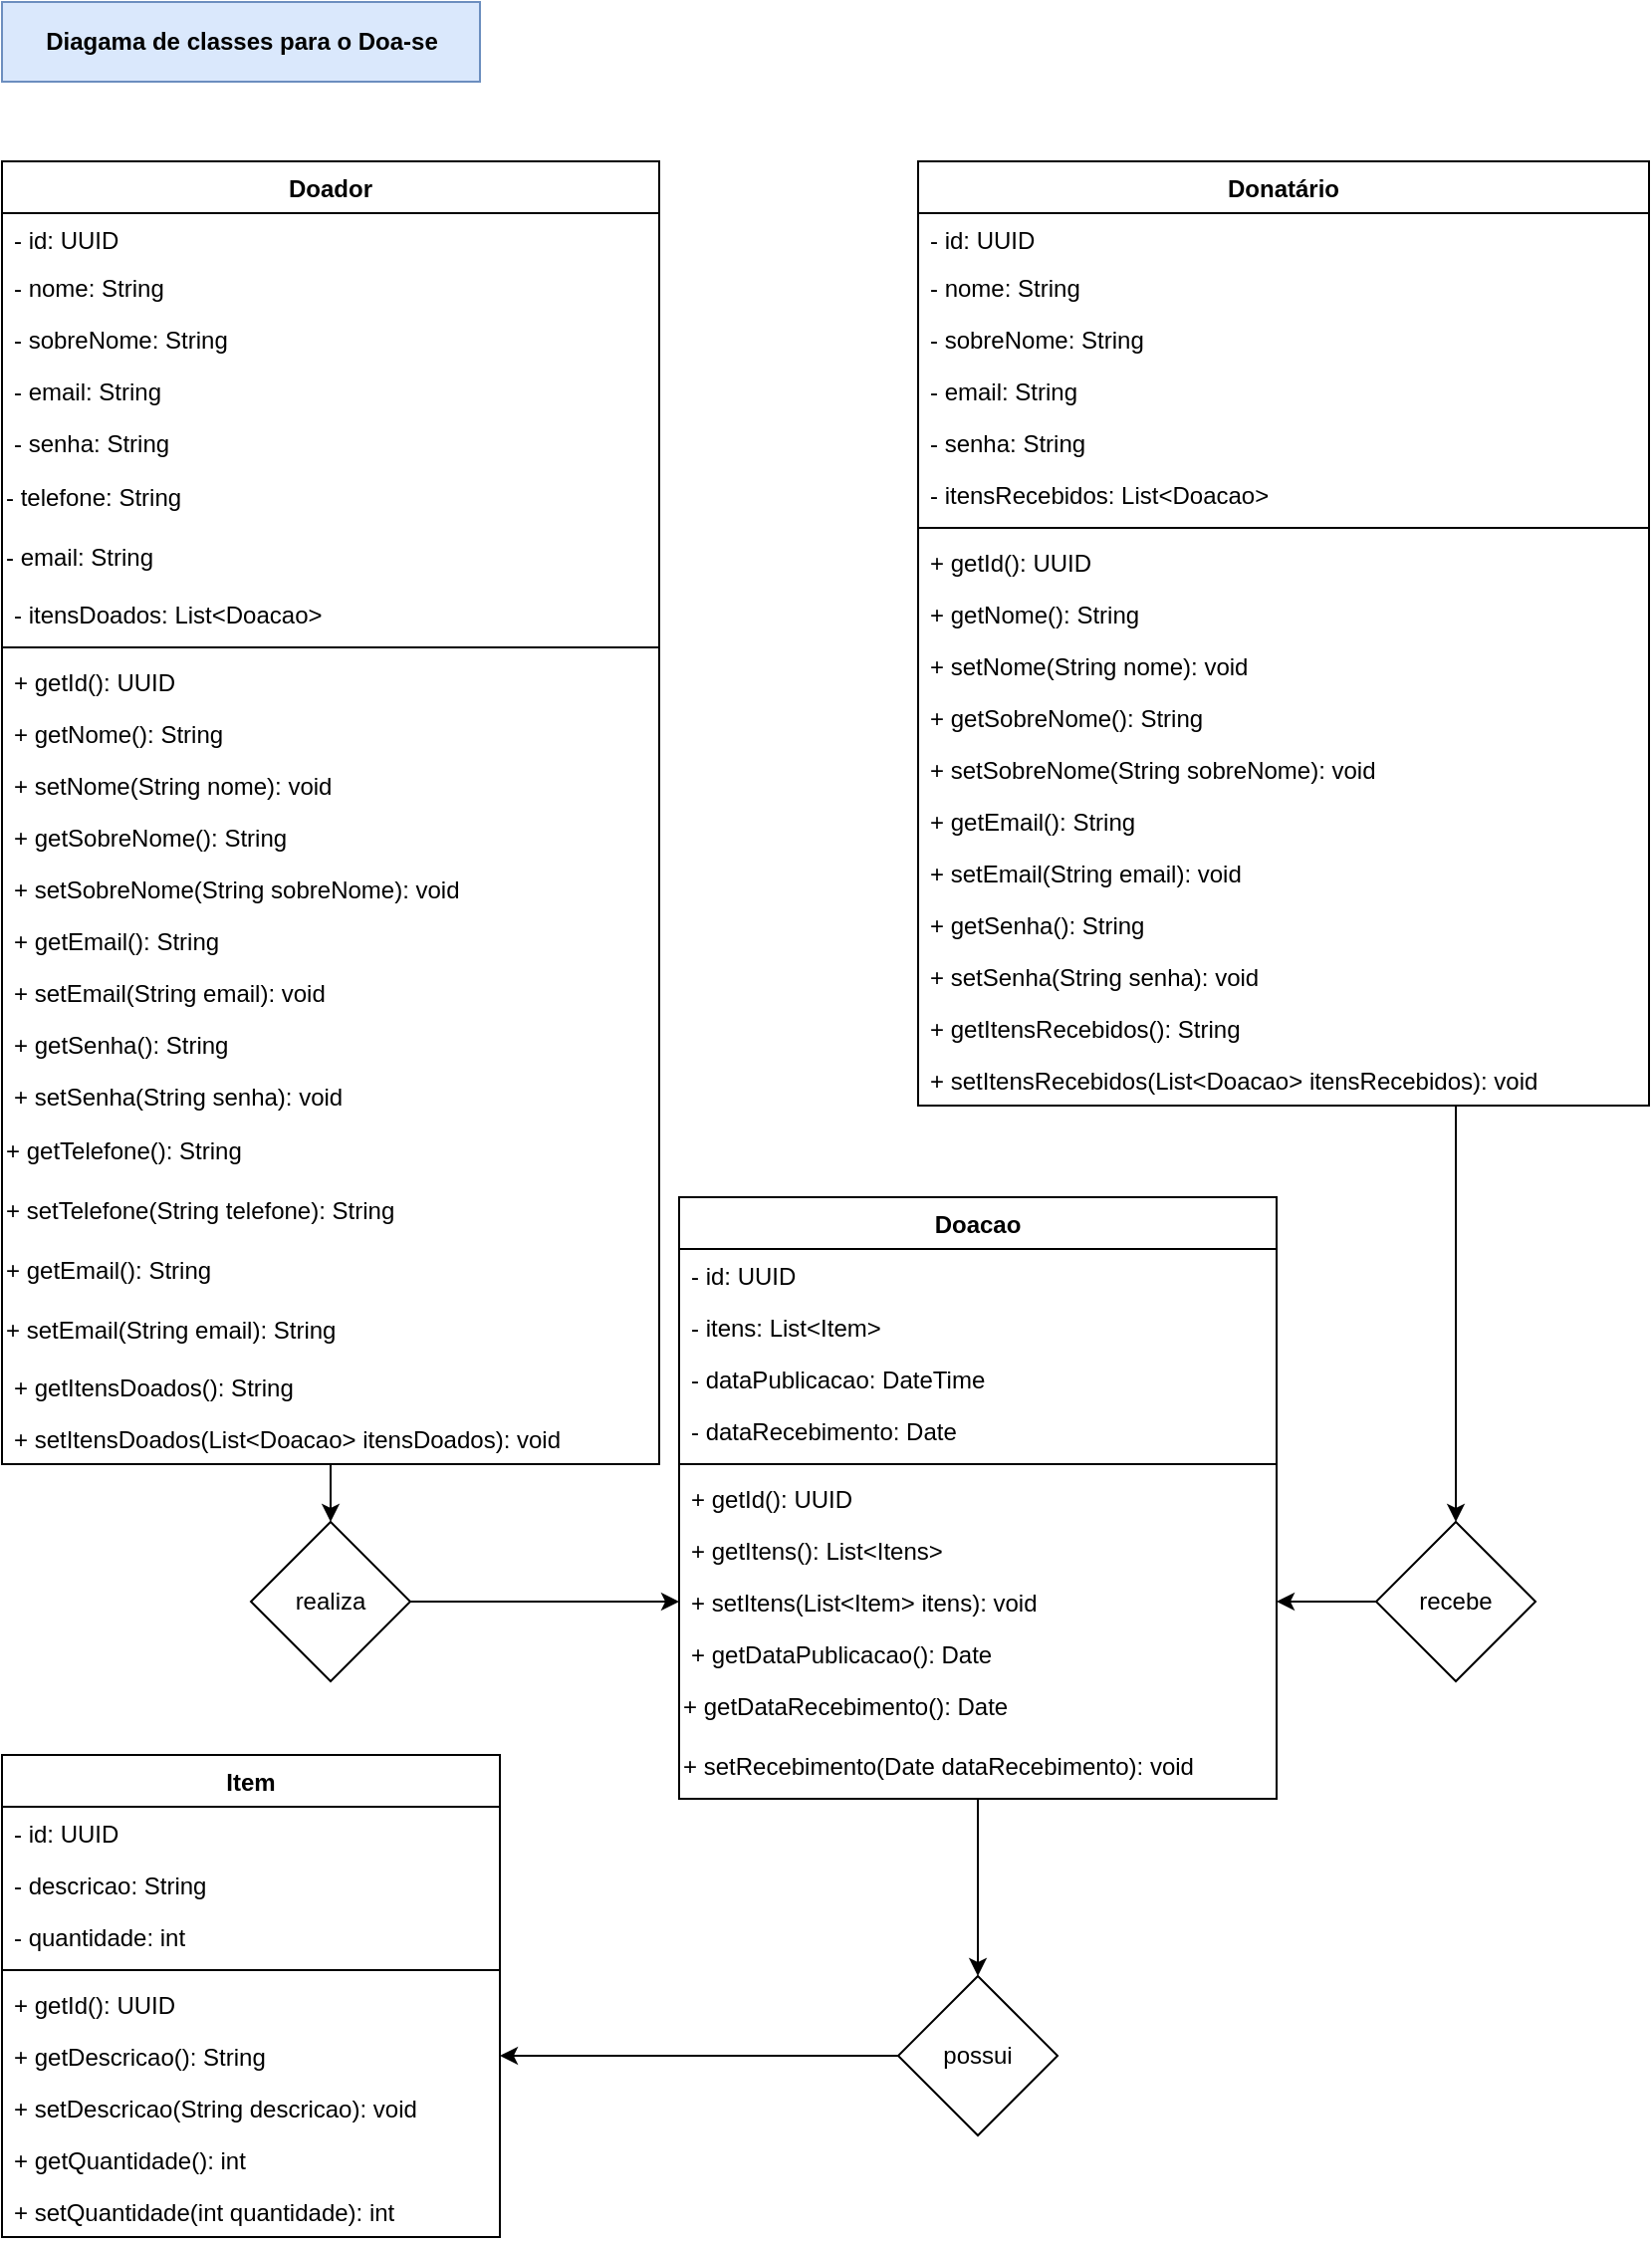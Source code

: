 <mxfile version="18.0.5" type="device"><diagram id="fzCI_hyJMyDTxW4y9vL-" name="Page-1"><mxGraphModel dx="1422" dy="757" grid="1" gridSize="10" guides="1" tooltips="1" connect="1" arrows="1" fold="1" page="1" pageScale="1" pageWidth="827" pageHeight="1169" math="0" shadow="0"><root><mxCell id="0"/><mxCell id="1" parent="0"/><mxCell id="xfkqYVkovtJK-kkcOd9Y-1" value="Diagama de classes para o Doa-se" style="html=1;fillColor=#dae8fc;strokeColor=#6c8ebf;fontStyle=1" vertex="1" parent="1"><mxGeometry width="240" height="40" as="geometry"/></mxCell><mxCell id="xfkqYVkovtJK-kkcOd9Y-90" style="edgeStyle=orthogonalEdgeStyle;rounded=0;orthogonalLoop=1;jettySize=auto;html=1;" edge="1" parent="1" source="xfkqYVkovtJK-kkcOd9Y-2" target="xfkqYVkovtJK-kkcOd9Y-89"><mxGeometry relative="1" as="geometry"/></mxCell><mxCell id="xfkqYVkovtJK-kkcOd9Y-2" value="Doador" style="swimlane;fontStyle=1;align=center;verticalAlign=top;childLayout=stackLayout;horizontal=1;startSize=26;horizontalStack=0;resizeParent=1;resizeParentMax=0;resizeLast=0;collapsible=1;marginBottom=0;" vertex="1" parent="1"><mxGeometry y="80" width="330" height="654" as="geometry"/></mxCell><mxCell id="xfkqYVkovtJK-kkcOd9Y-7" value="- id: UUID" style="text;strokeColor=none;fillColor=none;align=left;verticalAlign=top;spacingLeft=4;spacingRight=4;overflow=hidden;rotatable=0;points=[[0,0.5],[1,0.5]];portConstraint=eastwest;" vertex="1" parent="xfkqYVkovtJK-kkcOd9Y-2"><mxGeometry y="26" width="330" height="24" as="geometry"/></mxCell><mxCell id="xfkqYVkovtJK-kkcOd9Y-3" value="- nome: String" style="text;strokeColor=none;fillColor=none;align=left;verticalAlign=top;spacingLeft=4;spacingRight=4;overflow=hidden;rotatable=0;points=[[0,0.5],[1,0.5]];portConstraint=eastwest;" vertex="1" parent="xfkqYVkovtJK-kkcOd9Y-2"><mxGeometry y="50" width="330" height="26" as="geometry"/></mxCell><mxCell id="xfkqYVkovtJK-kkcOd9Y-6" value="- sobreNome: String" style="text;strokeColor=none;fillColor=none;align=left;verticalAlign=top;spacingLeft=4;spacingRight=4;overflow=hidden;rotatable=0;points=[[0,0.5],[1,0.5]];portConstraint=eastwest;" vertex="1" parent="xfkqYVkovtJK-kkcOd9Y-2"><mxGeometry y="76" width="330" height="26" as="geometry"/></mxCell><mxCell id="xfkqYVkovtJK-kkcOd9Y-8" value="- email: String" style="text;strokeColor=none;fillColor=none;align=left;verticalAlign=top;spacingLeft=4;spacingRight=4;overflow=hidden;rotatable=0;points=[[0,0.5],[1,0.5]];portConstraint=eastwest;" vertex="1" parent="xfkqYVkovtJK-kkcOd9Y-2"><mxGeometry y="102" width="330" height="26" as="geometry"/></mxCell><mxCell id="xfkqYVkovtJK-kkcOd9Y-9" value="- senha: String" style="text;strokeColor=none;fillColor=none;align=left;verticalAlign=top;spacingLeft=4;spacingRight=4;overflow=hidden;rotatable=0;points=[[0,0.5],[1,0.5]];portConstraint=eastwest;" vertex="1" parent="xfkqYVkovtJK-kkcOd9Y-2"><mxGeometry y="128" width="330" height="26" as="geometry"/></mxCell><mxCell id="xfkqYVkovtJK-kkcOd9Y-98" value="&lt;div align=&quot;left&quot;&gt;- telefone: String&lt;/div&gt;" style="text;html=1;strokeColor=none;fillColor=none;align=left;verticalAlign=middle;whiteSpace=wrap;rounded=0;" vertex="1" parent="xfkqYVkovtJK-kkcOd9Y-2"><mxGeometry y="154" width="330" height="30" as="geometry"/></mxCell><mxCell id="xfkqYVkovtJK-kkcOd9Y-101" value="&lt;div&gt;- email: String&lt;br&gt;&lt;/div&gt;" style="text;html=1;strokeColor=none;fillColor=none;align=left;verticalAlign=middle;whiteSpace=wrap;rounded=0;" vertex="1" parent="xfkqYVkovtJK-kkcOd9Y-2"><mxGeometry y="184" width="330" height="30" as="geometry"/></mxCell><mxCell id="xfkqYVkovtJK-kkcOd9Y-10" value="- itensDoados: List&lt;Doacao&gt;" style="text;strokeColor=none;fillColor=none;align=left;verticalAlign=top;spacingLeft=4;spacingRight=4;overflow=hidden;rotatable=0;points=[[0,0.5],[1,0.5]];portConstraint=eastwest;" vertex="1" parent="xfkqYVkovtJK-kkcOd9Y-2"><mxGeometry y="214" width="330" height="26" as="geometry"/></mxCell><mxCell id="xfkqYVkovtJK-kkcOd9Y-4" value="" style="line;strokeWidth=1;fillColor=none;align=left;verticalAlign=middle;spacingTop=-1;spacingLeft=3;spacingRight=3;rotatable=0;labelPosition=right;points=[];portConstraint=eastwest;" vertex="1" parent="xfkqYVkovtJK-kkcOd9Y-2"><mxGeometry y="240" width="330" height="8" as="geometry"/></mxCell><mxCell id="xfkqYVkovtJK-kkcOd9Y-5" value="+ getId(): UUID" style="text;strokeColor=none;fillColor=none;align=left;verticalAlign=top;spacingLeft=4;spacingRight=4;overflow=hidden;rotatable=0;points=[[0,0.5],[1,0.5]];portConstraint=eastwest;" vertex="1" parent="xfkqYVkovtJK-kkcOd9Y-2"><mxGeometry y="248" width="330" height="26" as="geometry"/></mxCell><mxCell id="xfkqYVkovtJK-kkcOd9Y-11" value="+ getNome(): String" style="text;strokeColor=none;fillColor=none;align=left;verticalAlign=top;spacingLeft=4;spacingRight=4;overflow=hidden;rotatable=0;points=[[0,0.5],[1,0.5]];portConstraint=eastwest;" vertex="1" parent="xfkqYVkovtJK-kkcOd9Y-2"><mxGeometry y="274" width="330" height="26" as="geometry"/></mxCell><mxCell id="xfkqYVkovtJK-kkcOd9Y-12" value="+ setNome(String nome): void" style="text;strokeColor=none;fillColor=none;align=left;verticalAlign=top;spacingLeft=4;spacingRight=4;overflow=hidden;rotatable=0;points=[[0,0.5],[1,0.5]];portConstraint=eastwest;" vertex="1" parent="xfkqYVkovtJK-kkcOd9Y-2"><mxGeometry y="300" width="330" height="26" as="geometry"/></mxCell><mxCell id="xfkqYVkovtJK-kkcOd9Y-14" value="+ getSobreNome(): String" style="text;strokeColor=none;fillColor=none;align=left;verticalAlign=top;spacingLeft=4;spacingRight=4;overflow=hidden;rotatable=0;points=[[0,0.5],[1,0.5]];portConstraint=eastwest;" vertex="1" parent="xfkqYVkovtJK-kkcOd9Y-2"><mxGeometry y="326" width="330" height="26" as="geometry"/></mxCell><mxCell id="xfkqYVkovtJK-kkcOd9Y-13" value="+ setSobreNome(String sobreNome): void" style="text;strokeColor=none;fillColor=none;align=left;verticalAlign=top;spacingLeft=4;spacingRight=4;overflow=hidden;rotatable=0;points=[[0,0.5],[1,0.5]];portConstraint=eastwest;" vertex="1" parent="xfkqYVkovtJK-kkcOd9Y-2"><mxGeometry y="352" width="330" height="26" as="geometry"/></mxCell><mxCell id="xfkqYVkovtJK-kkcOd9Y-15" value="+ getEmail(): String" style="text;strokeColor=none;fillColor=none;align=left;verticalAlign=top;spacingLeft=4;spacingRight=4;overflow=hidden;rotatable=0;points=[[0,0.5],[1,0.5]];portConstraint=eastwest;" vertex="1" parent="xfkqYVkovtJK-kkcOd9Y-2"><mxGeometry y="378" width="330" height="26" as="geometry"/></mxCell><mxCell id="xfkqYVkovtJK-kkcOd9Y-17" value="+ setEmail(String email): void" style="text;strokeColor=none;fillColor=none;align=left;verticalAlign=top;spacingLeft=4;spacingRight=4;overflow=hidden;rotatable=0;points=[[0,0.5],[1,0.5]];portConstraint=eastwest;" vertex="1" parent="xfkqYVkovtJK-kkcOd9Y-2"><mxGeometry y="404" width="330" height="26" as="geometry"/></mxCell><mxCell id="xfkqYVkovtJK-kkcOd9Y-20" value="+ getSenha(): String" style="text;strokeColor=none;fillColor=none;align=left;verticalAlign=top;spacingLeft=4;spacingRight=4;overflow=hidden;rotatable=0;points=[[0,0.5],[1,0.5]];portConstraint=eastwest;" vertex="1" parent="xfkqYVkovtJK-kkcOd9Y-2"><mxGeometry y="430" width="330" height="26" as="geometry"/></mxCell><mxCell id="xfkqYVkovtJK-kkcOd9Y-21" value="+ setSenha(String senha): void" style="text;strokeColor=none;fillColor=none;align=left;verticalAlign=top;spacingLeft=4;spacingRight=4;overflow=hidden;rotatable=0;points=[[0,0.5],[1,0.5]];portConstraint=eastwest;" vertex="1" parent="xfkqYVkovtJK-kkcOd9Y-2"><mxGeometry y="456" width="330" height="26" as="geometry"/></mxCell><mxCell id="xfkqYVkovtJK-kkcOd9Y-99" value="&lt;div align=&quot;left&quot;&gt;+ getTelefone(): String&lt;/div&gt;" style="text;html=1;strokeColor=none;fillColor=none;align=left;verticalAlign=middle;whiteSpace=wrap;rounded=0;" vertex="1" parent="xfkqYVkovtJK-kkcOd9Y-2"><mxGeometry y="482" width="330" height="30" as="geometry"/></mxCell><mxCell id="xfkqYVkovtJK-kkcOd9Y-103" value="&lt;div align=&quot;left&quot;&gt;+ setTelefone(String telefone): String&lt;/div&gt;" style="text;html=1;strokeColor=none;fillColor=none;align=left;verticalAlign=middle;whiteSpace=wrap;rounded=0;" vertex="1" parent="xfkqYVkovtJK-kkcOd9Y-2"><mxGeometry y="512" width="330" height="30" as="geometry"/></mxCell><mxCell id="xfkqYVkovtJK-kkcOd9Y-102" value="&lt;div align=&quot;left&quot;&gt;+ getEmail(): String&lt;/div&gt;" style="text;html=1;strokeColor=none;fillColor=none;align=left;verticalAlign=middle;whiteSpace=wrap;rounded=0;" vertex="1" parent="xfkqYVkovtJK-kkcOd9Y-2"><mxGeometry y="542" width="330" height="30" as="geometry"/></mxCell><mxCell id="xfkqYVkovtJK-kkcOd9Y-100" value="&lt;div align=&quot;left&quot;&gt;+ setEmail(String email): String&lt;/div&gt;" style="text;html=1;strokeColor=none;fillColor=none;align=left;verticalAlign=middle;whiteSpace=wrap;rounded=0;" vertex="1" parent="xfkqYVkovtJK-kkcOd9Y-2"><mxGeometry y="572" width="330" height="30" as="geometry"/></mxCell><mxCell id="xfkqYVkovtJK-kkcOd9Y-18" value="+ getItensDoados(): String" style="text;strokeColor=none;fillColor=none;align=left;verticalAlign=top;spacingLeft=4;spacingRight=4;overflow=hidden;rotatable=0;points=[[0,0.5],[1,0.5]];portConstraint=eastwest;" vertex="1" parent="xfkqYVkovtJK-kkcOd9Y-2"><mxGeometry y="602" width="330" height="26" as="geometry"/></mxCell><mxCell id="xfkqYVkovtJK-kkcOd9Y-19" value="+ setItensDoados(List&lt;Doacao&gt; itensDoados): void" style="text;strokeColor=none;fillColor=none;align=left;verticalAlign=top;spacingLeft=4;spacingRight=4;overflow=hidden;rotatable=0;points=[[0,0.5],[1,0.5]];portConstraint=eastwest;" vertex="1" parent="xfkqYVkovtJK-kkcOd9Y-2"><mxGeometry y="628" width="330" height="26" as="geometry"/></mxCell><mxCell id="xfkqYVkovtJK-kkcOd9Y-94" style="edgeStyle=orthogonalEdgeStyle;rounded=0;orthogonalLoop=1;jettySize=auto;html=1;" edge="1" parent="1" source="xfkqYVkovtJK-kkcOd9Y-34" target="xfkqYVkovtJK-kkcOd9Y-92"><mxGeometry relative="1" as="geometry"><Array as="points"><mxPoint x="730" y="590"/><mxPoint x="730" y="590"/></Array></mxGeometry></mxCell><mxCell id="xfkqYVkovtJK-kkcOd9Y-34" value="Donatário" style="swimlane;fontStyle=1;align=center;verticalAlign=top;childLayout=stackLayout;horizontal=1;startSize=26;horizontalStack=0;resizeParent=1;resizeParentMax=0;resizeLast=0;collapsible=1;marginBottom=0;" vertex="1" parent="1"><mxGeometry x="460" y="80" width="367" height="474" as="geometry"/></mxCell><mxCell id="xfkqYVkovtJK-kkcOd9Y-35" value="- id: UUID" style="text;strokeColor=none;fillColor=none;align=left;verticalAlign=top;spacingLeft=4;spacingRight=4;overflow=hidden;rotatable=0;points=[[0,0.5],[1,0.5]];portConstraint=eastwest;" vertex="1" parent="xfkqYVkovtJK-kkcOd9Y-34"><mxGeometry y="26" width="367" height="24" as="geometry"/></mxCell><mxCell id="xfkqYVkovtJK-kkcOd9Y-36" value="- nome: String" style="text;strokeColor=none;fillColor=none;align=left;verticalAlign=top;spacingLeft=4;spacingRight=4;overflow=hidden;rotatable=0;points=[[0,0.5],[1,0.5]];portConstraint=eastwest;" vertex="1" parent="xfkqYVkovtJK-kkcOd9Y-34"><mxGeometry y="50" width="367" height="26" as="geometry"/></mxCell><mxCell id="xfkqYVkovtJK-kkcOd9Y-37" value="- sobreNome: String" style="text;strokeColor=none;fillColor=none;align=left;verticalAlign=top;spacingLeft=4;spacingRight=4;overflow=hidden;rotatable=0;points=[[0,0.5],[1,0.5]];portConstraint=eastwest;" vertex="1" parent="xfkqYVkovtJK-kkcOd9Y-34"><mxGeometry y="76" width="367" height="26" as="geometry"/></mxCell><mxCell id="xfkqYVkovtJK-kkcOd9Y-38" value="- email: String" style="text;strokeColor=none;fillColor=none;align=left;verticalAlign=top;spacingLeft=4;spacingRight=4;overflow=hidden;rotatable=0;points=[[0,0.5],[1,0.5]];portConstraint=eastwest;" vertex="1" parent="xfkqYVkovtJK-kkcOd9Y-34"><mxGeometry y="102" width="367" height="26" as="geometry"/></mxCell><mxCell id="xfkqYVkovtJK-kkcOd9Y-39" value="- senha: String" style="text;strokeColor=none;fillColor=none;align=left;verticalAlign=top;spacingLeft=4;spacingRight=4;overflow=hidden;rotatable=0;points=[[0,0.5],[1,0.5]];portConstraint=eastwest;" vertex="1" parent="xfkqYVkovtJK-kkcOd9Y-34"><mxGeometry y="128" width="367" height="26" as="geometry"/></mxCell><mxCell id="xfkqYVkovtJK-kkcOd9Y-40" value="- itensRecebidos: List&lt;Doacao&gt;" style="text;strokeColor=none;fillColor=none;align=left;verticalAlign=top;spacingLeft=4;spacingRight=4;overflow=hidden;rotatable=0;points=[[0,0.5],[1,0.5]];portConstraint=eastwest;" vertex="1" parent="xfkqYVkovtJK-kkcOd9Y-34"><mxGeometry y="154" width="367" height="26" as="geometry"/></mxCell><mxCell id="xfkqYVkovtJK-kkcOd9Y-41" value="" style="line;strokeWidth=1;fillColor=none;align=left;verticalAlign=middle;spacingTop=-1;spacingLeft=3;spacingRight=3;rotatable=0;labelPosition=right;points=[];portConstraint=eastwest;" vertex="1" parent="xfkqYVkovtJK-kkcOd9Y-34"><mxGeometry y="180" width="367" height="8" as="geometry"/></mxCell><mxCell id="xfkqYVkovtJK-kkcOd9Y-42" value="+ getId(): UUID" style="text;strokeColor=none;fillColor=none;align=left;verticalAlign=top;spacingLeft=4;spacingRight=4;overflow=hidden;rotatable=0;points=[[0,0.5],[1,0.5]];portConstraint=eastwest;" vertex="1" parent="xfkqYVkovtJK-kkcOd9Y-34"><mxGeometry y="188" width="367" height="26" as="geometry"/></mxCell><mxCell id="xfkqYVkovtJK-kkcOd9Y-43" value="+ getNome(): String" style="text;strokeColor=none;fillColor=none;align=left;verticalAlign=top;spacingLeft=4;spacingRight=4;overflow=hidden;rotatable=0;points=[[0,0.5],[1,0.5]];portConstraint=eastwest;" vertex="1" parent="xfkqYVkovtJK-kkcOd9Y-34"><mxGeometry y="214" width="367" height="26" as="geometry"/></mxCell><mxCell id="xfkqYVkovtJK-kkcOd9Y-44" value="+ setNome(String nome): void" style="text;strokeColor=none;fillColor=none;align=left;verticalAlign=top;spacingLeft=4;spacingRight=4;overflow=hidden;rotatable=0;points=[[0,0.5],[1,0.5]];portConstraint=eastwest;" vertex="1" parent="xfkqYVkovtJK-kkcOd9Y-34"><mxGeometry y="240" width="367" height="26" as="geometry"/></mxCell><mxCell id="xfkqYVkovtJK-kkcOd9Y-45" value="+ getSobreNome(): String" style="text;strokeColor=none;fillColor=none;align=left;verticalAlign=top;spacingLeft=4;spacingRight=4;overflow=hidden;rotatable=0;points=[[0,0.5],[1,0.5]];portConstraint=eastwest;" vertex="1" parent="xfkqYVkovtJK-kkcOd9Y-34"><mxGeometry y="266" width="367" height="26" as="geometry"/></mxCell><mxCell id="xfkqYVkovtJK-kkcOd9Y-46" value="+ setSobreNome(String sobreNome): void" style="text;strokeColor=none;fillColor=none;align=left;verticalAlign=top;spacingLeft=4;spacingRight=4;overflow=hidden;rotatable=0;points=[[0,0.5],[1,0.5]];portConstraint=eastwest;" vertex="1" parent="xfkqYVkovtJK-kkcOd9Y-34"><mxGeometry y="292" width="367" height="26" as="geometry"/></mxCell><mxCell id="xfkqYVkovtJK-kkcOd9Y-47" value="+ getEmail(): String" style="text;strokeColor=none;fillColor=none;align=left;verticalAlign=top;spacingLeft=4;spacingRight=4;overflow=hidden;rotatable=0;points=[[0,0.5],[1,0.5]];portConstraint=eastwest;" vertex="1" parent="xfkqYVkovtJK-kkcOd9Y-34"><mxGeometry y="318" width="367" height="26" as="geometry"/></mxCell><mxCell id="xfkqYVkovtJK-kkcOd9Y-48" value="+ setEmail(String email): void" style="text;strokeColor=none;fillColor=none;align=left;verticalAlign=top;spacingLeft=4;spacingRight=4;overflow=hidden;rotatable=0;points=[[0,0.5],[1,0.5]];portConstraint=eastwest;" vertex="1" parent="xfkqYVkovtJK-kkcOd9Y-34"><mxGeometry y="344" width="367" height="26" as="geometry"/></mxCell><mxCell id="xfkqYVkovtJK-kkcOd9Y-49" value="+ getSenha(): String" style="text;strokeColor=none;fillColor=none;align=left;verticalAlign=top;spacingLeft=4;spacingRight=4;overflow=hidden;rotatable=0;points=[[0,0.5],[1,0.5]];portConstraint=eastwest;" vertex="1" parent="xfkqYVkovtJK-kkcOd9Y-34"><mxGeometry y="370" width="367" height="26" as="geometry"/></mxCell><mxCell id="xfkqYVkovtJK-kkcOd9Y-50" value="+ setSenha(String senha): void" style="text;strokeColor=none;fillColor=none;align=left;verticalAlign=top;spacingLeft=4;spacingRight=4;overflow=hidden;rotatable=0;points=[[0,0.5],[1,0.5]];portConstraint=eastwest;" vertex="1" parent="xfkqYVkovtJK-kkcOd9Y-34"><mxGeometry y="396" width="367" height="26" as="geometry"/></mxCell><mxCell id="xfkqYVkovtJK-kkcOd9Y-51" value="+ getItensRecebidos(): String" style="text;strokeColor=none;fillColor=none;align=left;verticalAlign=top;spacingLeft=4;spacingRight=4;overflow=hidden;rotatable=0;points=[[0,0.5],[1,0.5]];portConstraint=eastwest;" vertex="1" parent="xfkqYVkovtJK-kkcOd9Y-34"><mxGeometry y="422" width="367" height="26" as="geometry"/></mxCell><mxCell id="xfkqYVkovtJK-kkcOd9Y-52" value="+ setItensRecebidos(List&lt;Doacao&gt; itensRecebidos): void" style="text;strokeColor=none;fillColor=none;align=left;verticalAlign=top;spacingLeft=4;spacingRight=4;overflow=hidden;rotatable=0;points=[[0,0.5],[1,0.5]];portConstraint=eastwest;" vertex="1" parent="xfkqYVkovtJK-kkcOd9Y-34"><mxGeometry y="448" width="367" height="26" as="geometry"/></mxCell><mxCell id="xfkqYVkovtJK-kkcOd9Y-96" style="edgeStyle=orthogonalEdgeStyle;rounded=0;orthogonalLoop=1;jettySize=auto;html=1;entryX=0.5;entryY=0;entryDx=0;entryDy=0;" edge="1" parent="1" source="xfkqYVkovtJK-kkcOd9Y-53" target="xfkqYVkovtJK-kkcOd9Y-95"><mxGeometry relative="1" as="geometry"/></mxCell><mxCell id="xfkqYVkovtJK-kkcOd9Y-53" value="Doacao" style="swimlane;fontStyle=1;align=center;verticalAlign=top;childLayout=stackLayout;horizontal=1;startSize=26;horizontalStack=0;resizeParent=1;resizeParentMax=0;resizeLast=0;collapsible=1;marginBottom=0;" vertex="1" parent="1"><mxGeometry x="340" y="600" width="300" height="302" as="geometry"/></mxCell><mxCell id="xfkqYVkovtJK-kkcOd9Y-57" value="- id: UUID" style="text;strokeColor=none;fillColor=none;align=left;verticalAlign=top;spacingLeft=4;spacingRight=4;overflow=hidden;rotatable=0;points=[[0,0.5],[1,0.5]];portConstraint=eastwest;" vertex="1" parent="xfkqYVkovtJK-kkcOd9Y-53"><mxGeometry y="26" width="300" height="26" as="geometry"/></mxCell><mxCell id="xfkqYVkovtJK-kkcOd9Y-59" value="- itens: List&lt;Item&gt;" style="text;strokeColor=none;fillColor=none;align=left;verticalAlign=top;spacingLeft=4;spacingRight=4;overflow=hidden;rotatable=0;points=[[0,0.5],[1,0.5]];portConstraint=eastwest;" vertex="1" parent="xfkqYVkovtJK-kkcOd9Y-53"><mxGeometry y="52" width="300" height="26" as="geometry"/></mxCell><mxCell id="xfkqYVkovtJK-kkcOd9Y-62" value="- dataPublicacao: DateTime" style="text;strokeColor=none;fillColor=none;align=left;verticalAlign=top;spacingLeft=4;spacingRight=4;overflow=hidden;rotatable=0;points=[[0,0.5],[1,0.5]];portConstraint=eastwest;" vertex="1" parent="xfkqYVkovtJK-kkcOd9Y-53"><mxGeometry y="78" width="300" height="26" as="geometry"/></mxCell><mxCell id="xfkqYVkovtJK-kkcOd9Y-72" value="- dataRecebimento: Date" style="text;strokeColor=none;fillColor=none;align=left;verticalAlign=top;spacingLeft=4;spacingRight=4;overflow=hidden;rotatable=0;points=[[0,0.5],[1,0.5]];portConstraint=eastwest;" vertex="1" parent="xfkqYVkovtJK-kkcOd9Y-53"><mxGeometry y="104" width="300" height="26" as="geometry"/></mxCell><mxCell id="xfkqYVkovtJK-kkcOd9Y-55" value="" style="line;strokeWidth=1;fillColor=none;align=left;verticalAlign=middle;spacingTop=-1;spacingLeft=3;spacingRight=3;rotatable=0;labelPosition=right;points=[];portConstraint=eastwest;" vertex="1" parent="xfkqYVkovtJK-kkcOd9Y-53"><mxGeometry y="130" width="300" height="8" as="geometry"/></mxCell><mxCell id="xfkqYVkovtJK-kkcOd9Y-58" value="+ getId(): UUID" style="text;strokeColor=none;fillColor=none;align=left;verticalAlign=top;spacingLeft=4;spacingRight=4;overflow=hidden;rotatable=0;points=[[0,0.5],[1,0.5]];portConstraint=eastwest;" vertex="1" parent="xfkqYVkovtJK-kkcOd9Y-53"><mxGeometry y="138" width="300" height="26" as="geometry"/></mxCell><mxCell id="xfkqYVkovtJK-kkcOd9Y-60" value="+ getItens(): List&lt;Itens&gt;" style="text;strokeColor=none;fillColor=none;align=left;verticalAlign=top;spacingLeft=4;spacingRight=4;overflow=hidden;rotatable=0;points=[[0,0.5],[1,0.5]];portConstraint=eastwest;" vertex="1" parent="xfkqYVkovtJK-kkcOd9Y-53"><mxGeometry y="164" width="300" height="26" as="geometry"/></mxCell><mxCell id="xfkqYVkovtJK-kkcOd9Y-61" value="+ setItens(List&lt;Item&gt; itens): void" style="text;strokeColor=none;fillColor=none;align=left;verticalAlign=top;spacingLeft=4;spacingRight=4;overflow=hidden;rotatable=0;points=[[0,0.5],[1,0.5]];portConstraint=eastwest;" vertex="1" parent="xfkqYVkovtJK-kkcOd9Y-53"><mxGeometry y="190" width="300" height="26" as="geometry"/></mxCell><mxCell id="xfkqYVkovtJK-kkcOd9Y-67" value="+ getDataPublicacao(): Date" style="text;strokeColor=none;fillColor=none;align=left;verticalAlign=top;spacingLeft=4;spacingRight=4;overflow=hidden;rotatable=0;points=[[0,0.5],[1,0.5]];portConstraint=eastwest;" vertex="1" parent="xfkqYVkovtJK-kkcOd9Y-53"><mxGeometry y="216" width="300" height="26" as="geometry"/></mxCell><UserObject label="+ getDataRecebimento(): Date" id="xfkqYVkovtJK-kkcOd9Y-74"><mxCell style="text;whiteSpace=wrap;html=1;" vertex="1" parent="xfkqYVkovtJK-kkcOd9Y-53"><mxGeometry y="242" width="300" height="30" as="geometry"/></mxCell></UserObject><UserObject label="+ setRecebimento(Date dataRecebimento): void" id="xfkqYVkovtJK-kkcOd9Y-73"><mxCell style="text;whiteSpace=wrap;html=1;" vertex="1" parent="xfkqYVkovtJK-kkcOd9Y-53"><mxGeometry y="272" width="300" height="30" as="geometry"/></mxCell></UserObject><mxCell id="xfkqYVkovtJK-kkcOd9Y-75" value="Item" style="swimlane;fontStyle=1;align=center;verticalAlign=top;childLayout=stackLayout;horizontal=1;startSize=26;horizontalStack=0;resizeParent=1;resizeParentMax=0;resizeLast=0;collapsible=1;marginBottom=0;" vertex="1" parent="1"><mxGeometry y="880" width="250" height="242" as="geometry"/></mxCell><mxCell id="xfkqYVkovtJK-kkcOd9Y-79" value="- id: UUID" style="text;strokeColor=none;fillColor=none;align=left;verticalAlign=top;spacingLeft=4;spacingRight=4;overflow=hidden;rotatable=0;points=[[0,0.5],[1,0.5]];portConstraint=eastwest;" vertex="1" parent="xfkqYVkovtJK-kkcOd9Y-75"><mxGeometry y="26" width="250" height="26" as="geometry"/></mxCell><mxCell id="xfkqYVkovtJK-kkcOd9Y-83" value="- descricao: String" style="text;strokeColor=none;fillColor=none;align=left;verticalAlign=top;spacingLeft=4;spacingRight=4;overflow=hidden;rotatable=0;points=[[0,0.5],[1,0.5]];portConstraint=eastwest;" vertex="1" parent="xfkqYVkovtJK-kkcOd9Y-75"><mxGeometry y="52" width="250" height="26" as="geometry"/></mxCell><mxCell id="xfkqYVkovtJK-kkcOd9Y-87" value="- quantidade: int" style="text;strokeColor=none;fillColor=none;align=left;verticalAlign=top;spacingLeft=4;spacingRight=4;overflow=hidden;rotatable=0;points=[[0,0.5],[1,0.5]];portConstraint=eastwest;" vertex="1" parent="xfkqYVkovtJK-kkcOd9Y-75"><mxGeometry y="78" width="250" height="26" as="geometry"/></mxCell><mxCell id="xfkqYVkovtJK-kkcOd9Y-77" value="" style="line;strokeWidth=1;fillColor=none;align=left;verticalAlign=middle;spacingTop=-1;spacingLeft=3;spacingRight=3;rotatable=0;labelPosition=right;points=[];portConstraint=eastwest;" vertex="1" parent="xfkqYVkovtJK-kkcOd9Y-75"><mxGeometry y="104" width="250" height="8" as="geometry"/></mxCell><mxCell id="xfkqYVkovtJK-kkcOd9Y-80" value="+ getId(): UUID" style="text;strokeColor=none;fillColor=none;align=left;verticalAlign=top;spacingLeft=4;spacingRight=4;overflow=hidden;rotatable=0;points=[[0,0.5],[1,0.5]];portConstraint=eastwest;" vertex="1" parent="xfkqYVkovtJK-kkcOd9Y-75"><mxGeometry y="112" width="250" height="26" as="geometry"/></mxCell><mxCell id="xfkqYVkovtJK-kkcOd9Y-82" value="+ getDescricao(): String" style="text;strokeColor=none;fillColor=none;align=left;verticalAlign=top;spacingLeft=4;spacingRight=4;overflow=hidden;rotatable=0;points=[[0,0.5],[1,0.5]];portConstraint=eastwest;" vertex="1" parent="xfkqYVkovtJK-kkcOd9Y-75"><mxGeometry y="138" width="250" height="26" as="geometry"/></mxCell><mxCell id="xfkqYVkovtJK-kkcOd9Y-84" value="+ setDescricao(String descricao): void" style="text;strokeColor=none;fillColor=none;align=left;verticalAlign=top;spacingLeft=4;spacingRight=4;overflow=hidden;rotatable=0;points=[[0,0.5],[1,0.5]];portConstraint=eastwest;" vertex="1" parent="xfkqYVkovtJK-kkcOd9Y-75"><mxGeometry y="164" width="250" height="26" as="geometry"/></mxCell><mxCell id="xfkqYVkovtJK-kkcOd9Y-85" value="+ getQuantidade(): int" style="text;strokeColor=none;fillColor=none;align=left;verticalAlign=top;spacingLeft=4;spacingRight=4;overflow=hidden;rotatable=0;points=[[0,0.5],[1,0.5]];portConstraint=eastwest;" vertex="1" parent="xfkqYVkovtJK-kkcOd9Y-75"><mxGeometry y="190" width="250" height="26" as="geometry"/></mxCell><mxCell id="xfkqYVkovtJK-kkcOd9Y-86" value="+ setQuantidade(int quantidade): int" style="text;strokeColor=none;fillColor=none;align=left;verticalAlign=top;spacingLeft=4;spacingRight=4;overflow=hidden;rotatable=0;points=[[0,0.5],[1,0.5]];portConstraint=eastwest;" vertex="1" parent="xfkqYVkovtJK-kkcOd9Y-75"><mxGeometry y="216" width="250" height="26" as="geometry"/></mxCell><mxCell id="xfkqYVkovtJK-kkcOd9Y-91" value="" style="edgeStyle=orthogonalEdgeStyle;rounded=0;orthogonalLoop=1;jettySize=auto;html=1;" edge="1" parent="1" source="xfkqYVkovtJK-kkcOd9Y-89" target="xfkqYVkovtJK-kkcOd9Y-61"><mxGeometry relative="1" as="geometry"/></mxCell><mxCell id="xfkqYVkovtJK-kkcOd9Y-89" value="realiza" style="rhombus;whiteSpace=wrap;html=1;" vertex="1" parent="1"><mxGeometry x="125" y="763" width="80" height="80" as="geometry"/></mxCell><mxCell id="xfkqYVkovtJK-kkcOd9Y-93" value="" style="edgeStyle=orthogonalEdgeStyle;rounded=0;orthogonalLoop=1;jettySize=auto;html=1;" edge="1" parent="1" source="xfkqYVkovtJK-kkcOd9Y-92" target="xfkqYVkovtJK-kkcOd9Y-61"><mxGeometry relative="1" as="geometry"/></mxCell><mxCell id="xfkqYVkovtJK-kkcOd9Y-92" value="recebe" style="rhombus;whiteSpace=wrap;html=1;" vertex="1" parent="1"><mxGeometry x="690" y="763" width="80" height="80" as="geometry"/></mxCell><mxCell id="xfkqYVkovtJK-kkcOd9Y-97" value="" style="edgeStyle=orthogonalEdgeStyle;rounded=0;orthogonalLoop=1;jettySize=auto;html=1;" edge="1" parent="1" source="xfkqYVkovtJK-kkcOd9Y-95" target="xfkqYVkovtJK-kkcOd9Y-82"><mxGeometry relative="1" as="geometry"/></mxCell><mxCell id="xfkqYVkovtJK-kkcOd9Y-95" value="possui" style="rhombus;whiteSpace=wrap;html=1;" vertex="1" parent="1"><mxGeometry x="450" y="991" width="80" height="80" as="geometry"/></mxCell></root></mxGraphModel></diagram></mxfile>